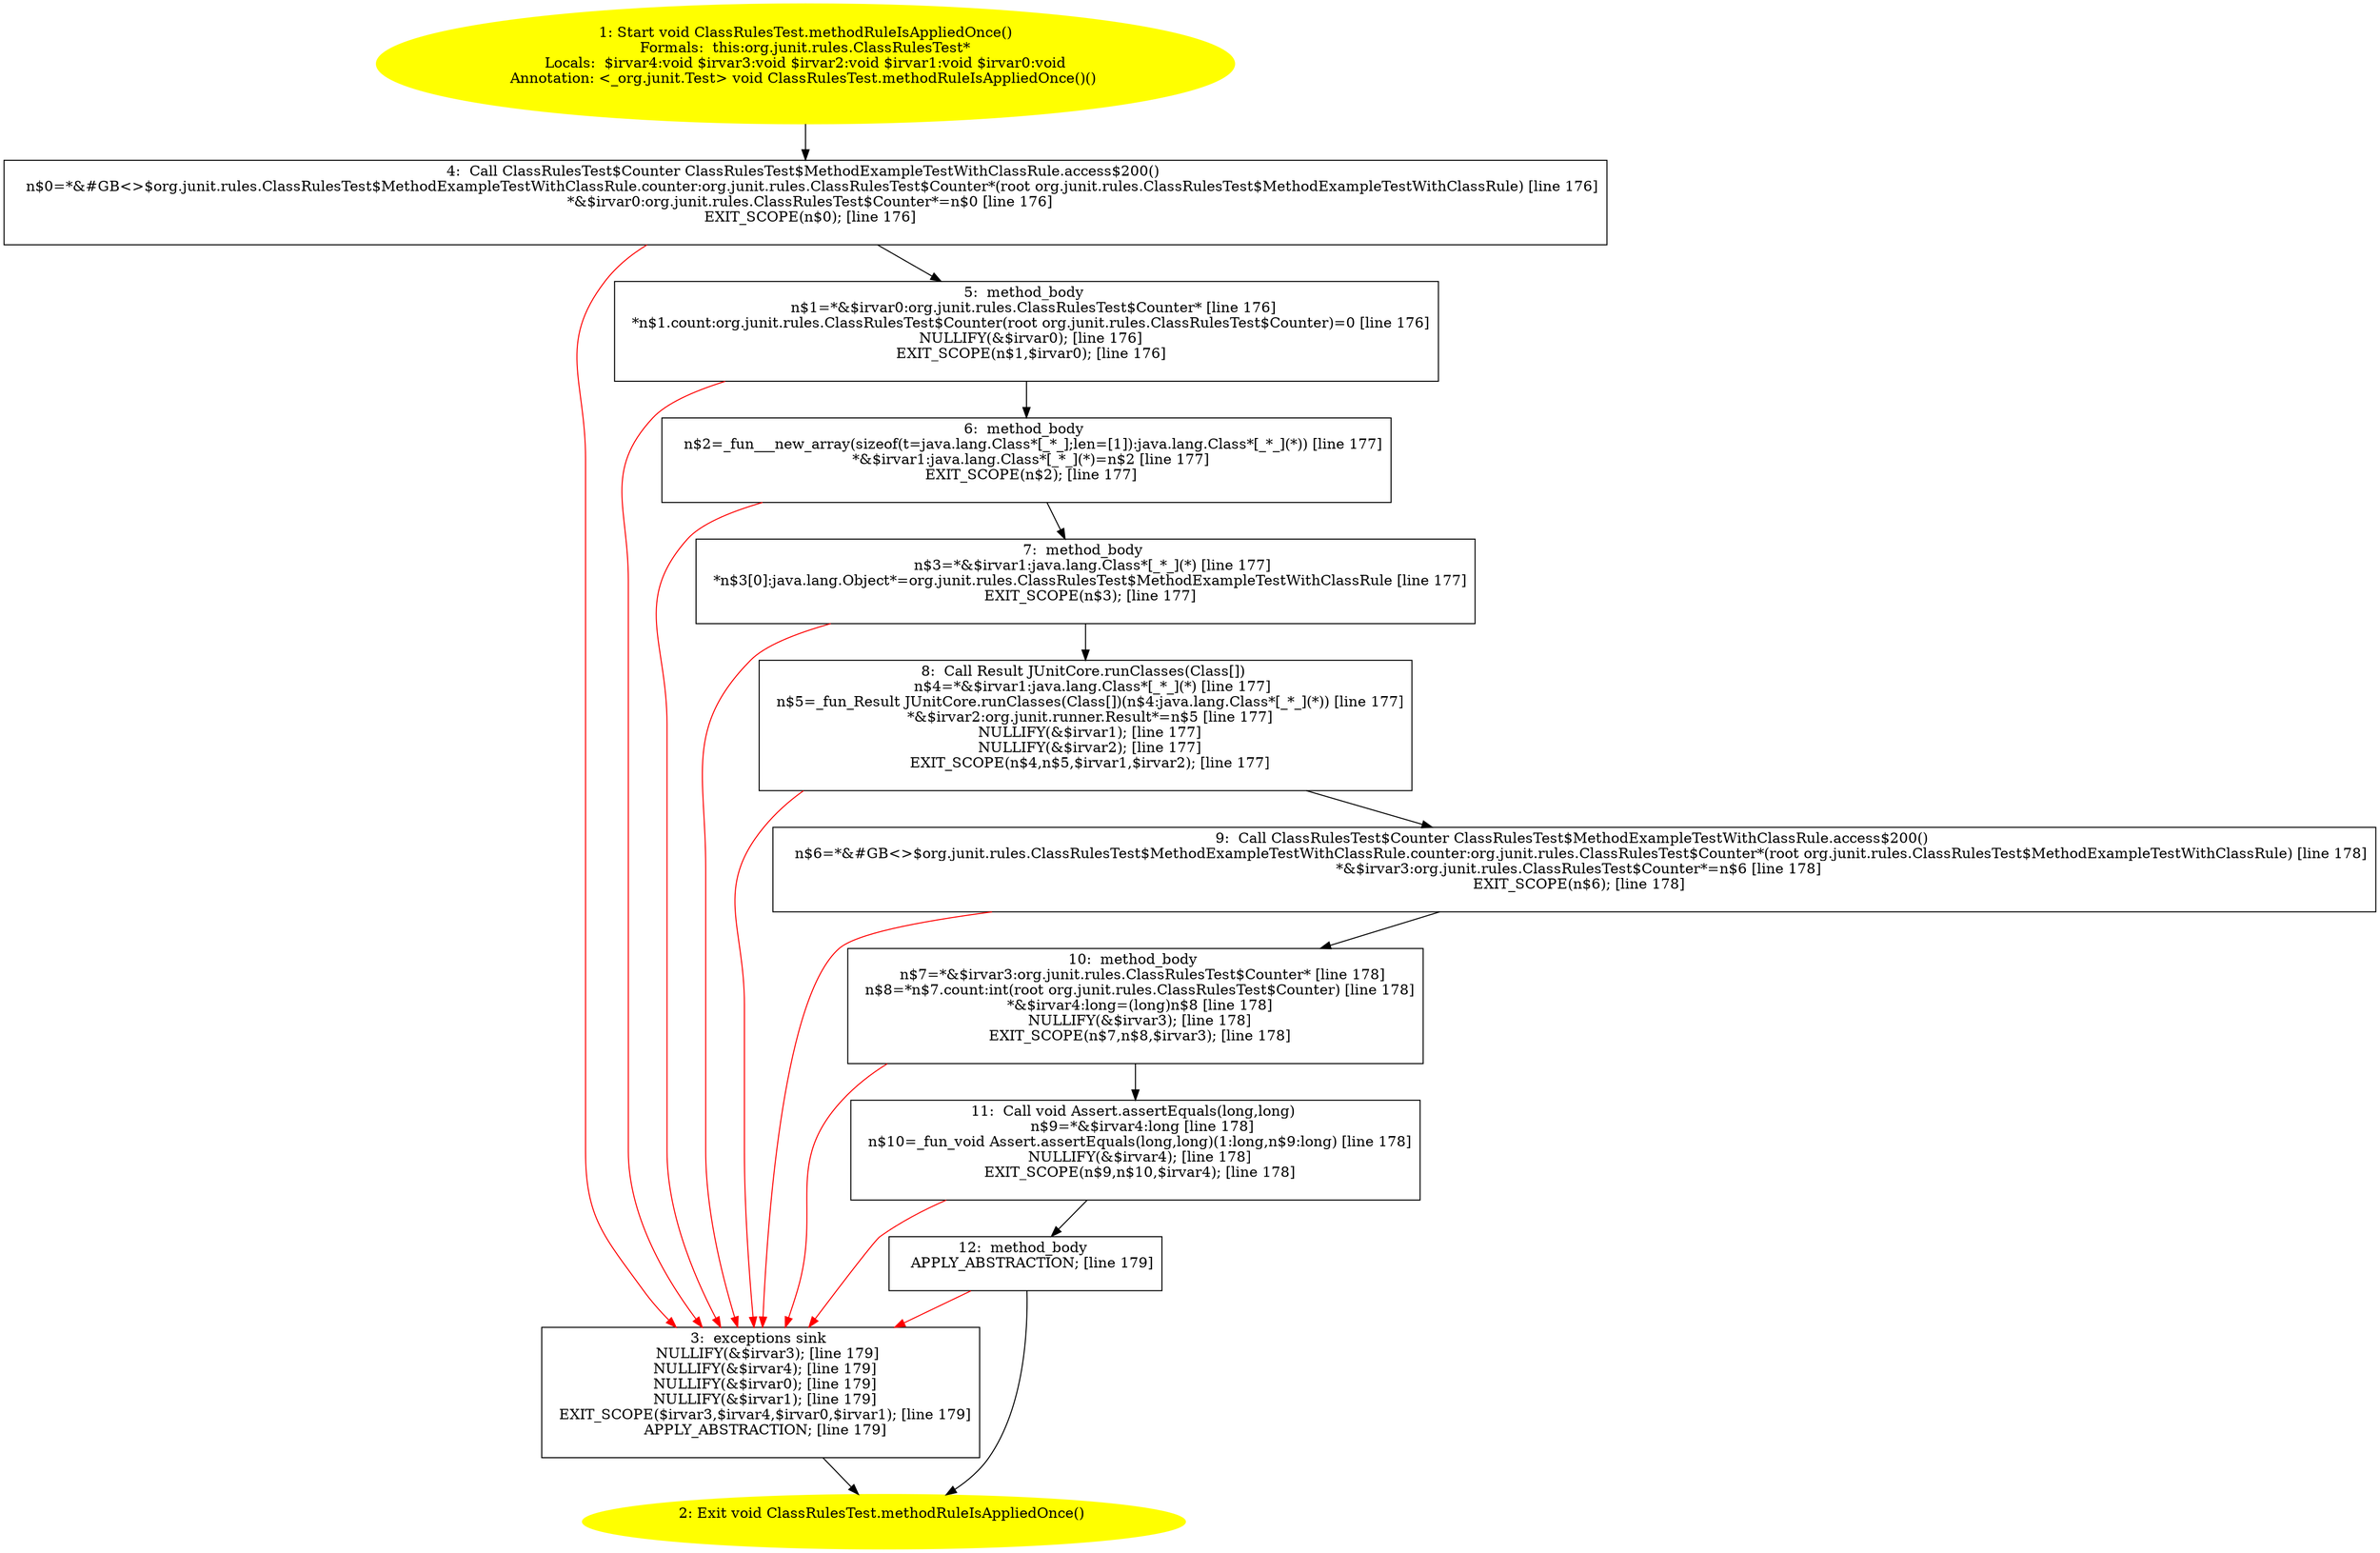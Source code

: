 /* @generated */
digraph cfg {
"org.junit.rules.ClassRulesTest.methodRuleIsAppliedOnce():void.533eb780e80269ee5eb673e143398303_1" [label="1: Start void ClassRulesTest.methodRuleIsAppliedOnce()\nFormals:  this:org.junit.rules.ClassRulesTest*\nLocals:  $irvar4:void $irvar3:void $irvar2:void $irvar1:void $irvar0:void\nAnnotation: <_org.junit.Test> void ClassRulesTest.methodRuleIsAppliedOnce()() \n  " color=yellow style=filled]
	

	 "org.junit.rules.ClassRulesTest.methodRuleIsAppliedOnce():void.533eb780e80269ee5eb673e143398303_1" -> "org.junit.rules.ClassRulesTest.methodRuleIsAppliedOnce():void.533eb780e80269ee5eb673e143398303_4" ;
"org.junit.rules.ClassRulesTest.methodRuleIsAppliedOnce():void.533eb780e80269ee5eb673e143398303_2" [label="2: Exit void ClassRulesTest.methodRuleIsAppliedOnce() \n  " color=yellow style=filled]
	

"org.junit.rules.ClassRulesTest.methodRuleIsAppliedOnce():void.533eb780e80269ee5eb673e143398303_3" [label="3:  exceptions sink \n   NULLIFY(&$irvar3); [line 179]\n  NULLIFY(&$irvar4); [line 179]\n  NULLIFY(&$irvar0); [line 179]\n  NULLIFY(&$irvar1); [line 179]\n  EXIT_SCOPE($irvar3,$irvar4,$irvar0,$irvar1); [line 179]\n  APPLY_ABSTRACTION; [line 179]\n " shape="box"]
	

	 "org.junit.rules.ClassRulesTest.methodRuleIsAppliedOnce():void.533eb780e80269ee5eb673e143398303_3" -> "org.junit.rules.ClassRulesTest.methodRuleIsAppliedOnce():void.533eb780e80269ee5eb673e143398303_2" ;
"org.junit.rules.ClassRulesTest.methodRuleIsAppliedOnce():void.533eb780e80269ee5eb673e143398303_4" [label="4:  Call ClassRulesTest$Counter ClassRulesTest$MethodExampleTestWithClassRule.access$200() \n   n$0=*&#GB<>$org.junit.rules.ClassRulesTest$MethodExampleTestWithClassRule.counter:org.junit.rules.ClassRulesTest$Counter*(root org.junit.rules.ClassRulesTest$MethodExampleTestWithClassRule) [line 176]\n  *&$irvar0:org.junit.rules.ClassRulesTest$Counter*=n$0 [line 176]\n  EXIT_SCOPE(n$0); [line 176]\n " shape="box"]
	

	 "org.junit.rules.ClassRulesTest.methodRuleIsAppliedOnce():void.533eb780e80269ee5eb673e143398303_4" -> "org.junit.rules.ClassRulesTest.methodRuleIsAppliedOnce():void.533eb780e80269ee5eb673e143398303_5" ;
	 "org.junit.rules.ClassRulesTest.methodRuleIsAppliedOnce():void.533eb780e80269ee5eb673e143398303_4" -> "org.junit.rules.ClassRulesTest.methodRuleIsAppliedOnce():void.533eb780e80269ee5eb673e143398303_3" [color="red" ];
"org.junit.rules.ClassRulesTest.methodRuleIsAppliedOnce():void.533eb780e80269ee5eb673e143398303_5" [label="5:  method_body \n   n$1=*&$irvar0:org.junit.rules.ClassRulesTest$Counter* [line 176]\n  *n$1.count:org.junit.rules.ClassRulesTest$Counter(root org.junit.rules.ClassRulesTest$Counter)=0 [line 176]\n  NULLIFY(&$irvar0); [line 176]\n  EXIT_SCOPE(n$1,$irvar0); [line 176]\n " shape="box"]
	

	 "org.junit.rules.ClassRulesTest.methodRuleIsAppliedOnce():void.533eb780e80269ee5eb673e143398303_5" -> "org.junit.rules.ClassRulesTest.methodRuleIsAppliedOnce():void.533eb780e80269ee5eb673e143398303_6" ;
	 "org.junit.rules.ClassRulesTest.methodRuleIsAppliedOnce():void.533eb780e80269ee5eb673e143398303_5" -> "org.junit.rules.ClassRulesTest.methodRuleIsAppliedOnce():void.533eb780e80269ee5eb673e143398303_3" [color="red" ];
"org.junit.rules.ClassRulesTest.methodRuleIsAppliedOnce():void.533eb780e80269ee5eb673e143398303_6" [label="6:  method_body \n   n$2=_fun___new_array(sizeof(t=java.lang.Class*[_*_];len=[1]):java.lang.Class*[_*_](*)) [line 177]\n  *&$irvar1:java.lang.Class*[_*_](*)=n$2 [line 177]\n  EXIT_SCOPE(n$2); [line 177]\n " shape="box"]
	

	 "org.junit.rules.ClassRulesTest.methodRuleIsAppliedOnce():void.533eb780e80269ee5eb673e143398303_6" -> "org.junit.rules.ClassRulesTest.methodRuleIsAppliedOnce():void.533eb780e80269ee5eb673e143398303_7" ;
	 "org.junit.rules.ClassRulesTest.methodRuleIsAppliedOnce():void.533eb780e80269ee5eb673e143398303_6" -> "org.junit.rules.ClassRulesTest.methodRuleIsAppliedOnce():void.533eb780e80269ee5eb673e143398303_3" [color="red" ];
"org.junit.rules.ClassRulesTest.methodRuleIsAppliedOnce():void.533eb780e80269ee5eb673e143398303_7" [label="7:  method_body \n   n$3=*&$irvar1:java.lang.Class*[_*_](*) [line 177]\n  *n$3[0]:java.lang.Object*=org.junit.rules.ClassRulesTest$MethodExampleTestWithClassRule [line 177]\n  EXIT_SCOPE(n$3); [line 177]\n " shape="box"]
	

	 "org.junit.rules.ClassRulesTest.methodRuleIsAppliedOnce():void.533eb780e80269ee5eb673e143398303_7" -> "org.junit.rules.ClassRulesTest.methodRuleIsAppliedOnce():void.533eb780e80269ee5eb673e143398303_8" ;
	 "org.junit.rules.ClassRulesTest.methodRuleIsAppliedOnce():void.533eb780e80269ee5eb673e143398303_7" -> "org.junit.rules.ClassRulesTest.methodRuleIsAppliedOnce():void.533eb780e80269ee5eb673e143398303_3" [color="red" ];
"org.junit.rules.ClassRulesTest.methodRuleIsAppliedOnce():void.533eb780e80269ee5eb673e143398303_8" [label="8:  Call Result JUnitCore.runClasses(Class[]) \n   n$4=*&$irvar1:java.lang.Class*[_*_](*) [line 177]\n  n$5=_fun_Result JUnitCore.runClasses(Class[])(n$4:java.lang.Class*[_*_](*)) [line 177]\n  *&$irvar2:org.junit.runner.Result*=n$5 [line 177]\n  NULLIFY(&$irvar1); [line 177]\n  NULLIFY(&$irvar2); [line 177]\n  EXIT_SCOPE(n$4,n$5,$irvar1,$irvar2); [line 177]\n " shape="box"]
	

	 "org.junit.rules.ClassRulesTest.methodRuleIsAppliedOnce():void.533eb780e80269ee5eb673e143398303_8" -> "org.junit.rules.ClassRulesTest.methodRuleIsAppliedOnce():void.533eb780e80269ee5eb673e143398303_9" ;
	 "org.junit.rules.ClassRulesTest.methodRuleIsAppliedOnce():void.533eb780e80269ee5eb673e143398303_8" -> "org.junit.rules.ClassRulesTest.methodRuleIsAppliedOnce():void.533eb780e80269ee5eb673e143398303_3" [color="red" ];
"org.junit.rules.ClassRulesTest.methodRuleIsAppliedOnce():void.533eb780e80269ee5eb673e143398303_9" [label="9:  Call ClassRulesTest$Counter ClassRulesTest$MethodExampleTestWithClassRule.access$200() \n   n$6=*&#GB<>$org.junit.rules.ClassRulesTest$MethodExampleTestWithClassRule.counter:org.junit.rules.ClassRulesTest$Counter*(root org.junit.rules.ClassRulesTest$MethodExampleTestWithClassRule) [line 178]\n  *&$irvar3:org.junit.rules.ClassRulesTest$Counter*=n$6 [line 178]\n  EXIT_SCOPE(n$6); [line 178]\n " shape="box"]
	

	 "org.junit.rules.ClassRulesTest.methodRuleIsAppliedOnce():void.533eb780e80269ee5eb673e143398303_9" -> "org.junit.rules.ClassRulesTest.methodRuleIsAppliedOnce():void.533eb780e80269ee5eb673e143398303_10" ;
	 "org.junit.rules.ClassRulesTest.methodRuleIsAppliedOnce():void.533eb780e80269ee5eb673e143398303_9" -> "org.junit.rules.ClassRulesTest.methodRuleIsAppliedOnce():void.533eb780e80269ee5eb673e143398303_3" [color="red" ];
"org.junit.rules.ClassRulesTest.methodRuleIsAppliedOnce():void.533eb780e80269ee5eb673e143398303_10" [label="10:  method_body \n   n$7=*&$irvar3:org.junit.rules.ClassRulesTest$Counter* [line 178]\n  n$8=*n$7.count:int(root org.junit.rules.ClassRulesTest$Counter) [line 178]\n  *&$irvar4:long=(long)n$8 [line 178]\n  NULLIFY(&$irvar3); [line 178]\n  EXIT_SCOPE(n$7,n$8,$irvar3); [line 178]\n " shape="box"]
	

	 "org.junit.rules.ClassRulesTest.methodRuleIsAppliedOnce():void.533eb780e80269ee5eb673e143398303_10" -> "org.junit.rules.ClassRulesTest.methodRuleIsAppliedOnce():void.533eb780e80269ee5eb673e143398303_11" ;
	 "org.junit.rules.ClassRulesTest.methodRuleIsAppliedOnce():void.533eb780e80269ee5eb673e143398303_10" -> "org.junit.rules.ClassRulesTest.methodRuleIsAppliedOnce():void.533eb780e80269ee5eb673e143398303_3" [color="red" ];
"org.junit.rules.ClassRulesTest.methodRuleIsAppliedOnce():void.533eb780e80269ee5eb673e143398303_11" [label="11:  Call void Assert.assertEquals(long,long) \n   n$9=*&$irvar4:long [line 178]\n  n$10=_fun_void Assert.assertEquals(long,long)(1:long,n$9:long) [line 178]\n  NULLIFY(&$irvar4); [line 178]\n  EXIT_SCOPE(n$9,n$10,$irvar4); [line 178]\n " shape="box"]
	

	 "org.junit.rules.ClassRulesTest.methodRuleIsAppliedOnce():void.533eb780e80269ee5eb673e143398303_11" -> "org.junit.rules.ClassRulesTest.methodRuleIsAppliedOnce():void.533eb780e80269ee5eb673e143398303_12" ;
	 "org.junit.rules.ClassRulesTest.methodRuleIsAppliedOnce():void.533eb780e80269ee5eb673e143398303_11" -> "org.junit.rules.ClassRulesTest.methodRuleIsAppliedOnce():void.533eb780e80269ee5eb673e143398303_3" [color="red" ];
"org.junit.rules.ClassRulesTest.methodRuleIsAppliedOnce():void.533eb780e80269ee5eb673e143398303_12" [label="12:  method_body \n   APPLY_ABSTRACTION; [line 179]\n " shape="box"]
	

	 "org.junit.rules.ClassRulesTest.methodRuleIsAppliedOnce():void.533eb780e80269ee5eb673e143398303_12" -> "org.junit.rules.ClassRulesTest.methodRuleIsAppliedOnce():void.533eb780e80269ee5eb673e143398303_2" ;
	 "org.junit.rules.ClassRulesTest.methodRuleIsAppliedOnce():void.533eb780e80269ee5eb673e143398303_12" -> "org.junit.rules.ClassRulesTest.methodRuleIsAppliedOnce():void.533eb780e80269ee5eb673e143398303_3" [color="red" ];
}
